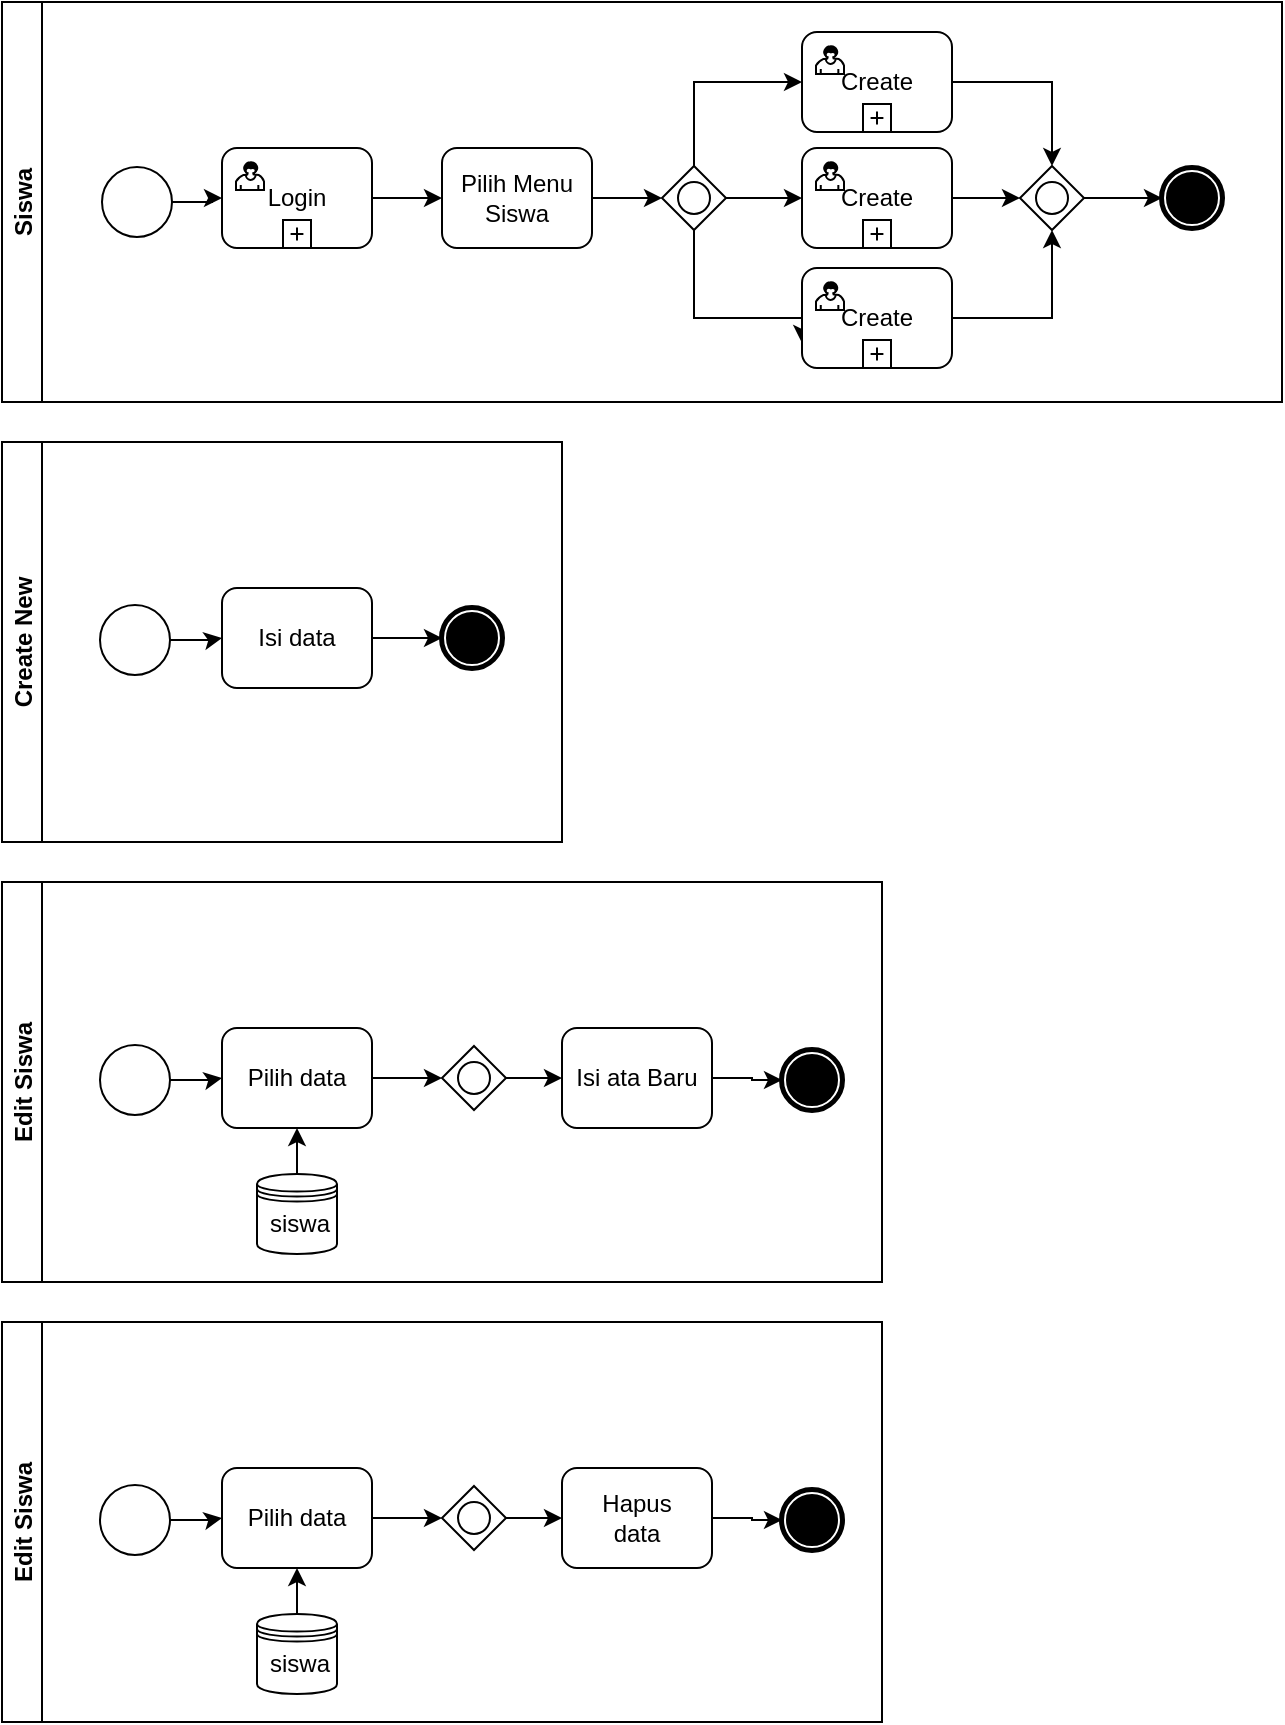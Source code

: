 <mxfile version="13.5.3" type="device"><diagram id="PF1OTCMfoTVUJqYaWVPQ" name="Page-1"><mxGraphModel dx="1185" dy="667" grid="1" gridSize="10" guides="1" tooltips="1" connect="1" arrows="1" fold="1" page="1" pageScale="1" pageWidth="850" pageHeight="1100" math="0" shadow="0"><root><mxCell id="0"/><mxCell id="1" parent="0"/><mxCell id="TYkS9PapGaxbdp203pg7-1" value="Siswa" style="swimlane;startSize=20;horizontal=0;" vertex="1" parent="1"><mxGeometry width="640" height="200" as="geometry"/></mxCell><mxCell id="TYkS9PapGaxbdp203pg7-31" style="edgeStyle=orthogonalEdgeStyle;rounded=0;orthogonalLoop=1;jettySize=auto;html=1;" edge="1" parent="TYkS9PapGaxbdp203pg7-1" source="TYkS9PapGaxbdp203pg7-2" target="TYkS9PapGaxbdp203pg7-3"><mxGeometry relative="1" as="geometry"/></mxCell><mxCell id="TYkS9PapGaxbdp203pg7-2" value="" style="shape=mxgraph.bpmn.shape;html=1;verticalLabelPosition=bottom;labelBackgroundColor=#ffffff;verticalAlign=top;align=center;perimeter=ellipsePerimeter;outlineConnect=0;outline=standard;symbol=general;" vertex="1" parent="TYkS9PapGaxbdp203pg7-1"><mxGeometry x="50" y="82.5" width="35" height="35" as="geometry"/></mxCell><mxCell id="TYkS9PapGaxbdp203pg7-32" style="edgeStyle=orthogonalEdgeStyle;rounded=0;orthogonalLoop=1;jettySize=auto;html=1;" edge="1" parent="TYkS9PapGaxbdp203pg7-1" source="TYkS9PapGaxbdp203pg7-3" target="TYkS9PapGaxbdp203pg7-6"><mxGeometry relative="1" as="geometry"/></mxCell><mxCell id="TYkS9PapGaxbdp203pg7-3" value="Login" style="html=1;whiteSpace=wrap;rounded=1;dropTarget=0;" vertex="1" parent="TYkS9PapGaxbdp203pg7-1"><mxGeometry x="110" y="73" width="75" height="50" as="geometry"/></mxCell><mxCell id="TYkS9PapGaxbdp203pg7-4" value="" style="html=1;shape=mxgraph.bpmn.user_task;outlineConnect=0;" vertex="1" parent="TYkS9PapGaxbdp203pg7-3"><mxGeometry width="14" height="14" relative="1" as="geometry"><mxPoint x="7" y="7" as="offset"/></mxGeometry></mxCell><mxCell id="TYkS9PapGaxbdp203pg7-5" value="" style="html=1;shape=plus;outlineConnect=0;" vertex="1" parent="TYkS9PapGaxbdp203pg7-3"><mxGeometry x="0.5" y="1" width="14" height="14" relative="1" as="geometry"><mxPoint x="-7" y="-14" as="offset"/></mxGeometry></mxCell><mxCell id="TYkS9PapGaxbdp203pg7-33" style="edgeStyle=orthogonalEdgeStyle;rounded=0;orthogonalLoop=1;jettySize=auto;html=1;entryX=0;entryY=0.5;entryDx=0;entryDy=0;" edge="1" parent="TYkS9PapGaxbdp203pg7-1" source="TYkS9PapGaxbdp203pg7-6" target="TYkS9PapGaxbdp203pg7-17"><mxGeometry relative="1" as="geometry"/></mxCell><mxCell id="TYkS9PapGaxbdp203pg7-6" value="Pilih Menu Siswa" style="shape=ext;rounded=1;html=1;whiteSpace=wrap;" vertex="1" parent="TYkS9PapGaxbdp203pg7-1"><mxGeometry x="220" y="73" width="75" height="50" as="geometry"/></mxCell><mxCell id="TYkS9PapGaxbdp203pg7-34" style="edgeStyle=orthogonalEdgeStyle;rounded=0;orthogonalLoop=1;jettySize=auto;html=1;entryX=0;entryY=0.5;entryDx=0;entryDy=0;" edge="1" parent="TYkS9PapGaxbdp203pg7-1" source="TYkS9PapGaxbdp203pg7-17" target="TYkS9PapGaxbdp203pg7-18"><mxGeometry relative="1" as="geometry"><Array as="points"><mxPoint x="346" y="40"/></Array></mxGeometry></mxCell><mxCell id="TYkS9PapGaxbdp203pg7-35" style="edgeStyle=orthogonalEdgeStyle;rounded=0;orthogonalLoop=1;jettySize=auto;html=1;" edge="1" parent="TYkS9PapGaxbdp203pg7-1" source="TYkS9PapGaxbdp203pg7-17" target="TYkS9PapGaxbdp203pg7-21"><mxGeometry relative="1" as="geometry"/></mxCell><mxCell id="TYkS9PapGaxbdp203pg7-36" style="edgeStyle=orthogonalEdgeStyle;rounded=0;orthogonalLoop=1;jettySize=auto;html=1;entryX=0;entryY=0.75;entryDx=0;entryDy=0;" edge="1" parent="TYkS9PapGaxbdp203pg7-1" source="TYkS9PapGaxbdp203pg7-17" target="TYkS9PapGaxbdp203pg7-25"><mxGeometry relative="1" as="geometry"><Array as="points"><mxPoint x="346" y="158"/><mxPoint x="400" y="158"/></Array></mxGeometry></mxCell><mxCell id="TYkS9PapGaxbdp203pg7-17" value="" style="shape=mxgraph.bpmn.shape;html=1;verticalLabelPosition=bottom;labelBackgroundColor=#ffffff;verticalAlign=top;align=center;perimeter=rhombusPerimeter;background=gateway;outlineConnect=0;outline=standard;symbol=general;" vertex="1" parent="TYkS9PapGaxbdp203pg7-1"><mxGeometry x="330" y="82" width="32" height="32" as="geometry"/></mxCell><mxCell id="TYkS9PapGaxbdp203pg7-39" style="edgeStyle=orthogonalEdgeStyle;rounded=0;orthogonalLoop=1;jettySize=auto;html=1;entryX=0.5;entryY=0;entryDx=0;entryDy=0;" edge="1" parent="TYkS9PapGaxbdp203pg7-1" source="TYkS9PapGaxbdp203pg7-18" target="TYkS9PapGaxbdp203pg7-29"><mxGeometry relative="1" as="geometry"/></mxCell><mxCell id="TYkS9PapGaxbdp203pg7-18" value="Create" style="html=1;whiteSpace=wrap;rounded=1;dropTarget=0;" vertex="1" parent="TYkS9PapGaxbdp203pg7-1"><mxGeometry x="400" y="15" width="75" height="50" as="geometry"/></mxCell><mxCell id="TYkS9PapGaxbdp203pg7-19" value="" style="html=1;shape=mxgraph.bpmn.user_task;outlineConnect=0;" vertex="1" parent="TYkS9PapGaxbdp203pg7-18"><mxGeometry width="14" height="14" relative="1" as="geometry"><mxPoint x="7" y="7" as="offset"/></mxGeometry></mxCell><mxCell id="TYkS9PapGaxbdp203pg7-20" value="" style="html=1;shape=plus;outlineConnect=0;" vertex="1" parent="TYkS9PapGaxbdp203pg7-18"><mxGeometry x="0.5" y="1" width="14" height="14" relative="1" as="geometry"><mxPoint x="-7" y="-14" as="offset"/></mxGeometry></mxCell><mxCell id="TYkS9PapGaxbdp203pg7-38" style="edgeStyle=orthogonalEdgeStyle;rounded=0;orthogonalLoop=1;jettySize=auto;html=1;entryX=0;entryY=0.5;entryDx=0;entryDy=0;" edge="1" parent="TYkS9PapGaxbdp203pg7-1" source="TYkS9PapGaxbdp203pg7-21" target="TYkS9PapGaxbdp203pg7-29"><mxGeometry relative="1" as="geometry"/></mxCell><mxCell id="TYkS9PapGaxbdp203pg7-21" value="Create" style="html=1;whiteSpace=wrap;rounded=1;dropTarget=0;" vertex="1" parent="TYkS9PapGaxbdp203pg7-1"><mxGeometry x="400" y="73" width="75" height="50" as="geometry"/></mxCell><mxCell id="TYkS9PapGaxbdp203pg7-22" value="" style="html=1;shape=mxgraph.bpmn.user_task;outlineConnect=0;" vertex="1" parent="TYkS9PapGaxbdp203pg7-21"><mxGeometry width="14" height="14" relative="1" as="geometry"><mxPoint x="7" y="7" as="offset"/></mxGeometry></mxCell><mxCell id="TYkS9PapGaxbdp203pg7-23" value="" style="html=1;shape=plus;outlineConnect=0;" vertex="1" parent="TYkS9PapGaxbdp203pg7-21"><mxGeometry x="0.5" y="1" width="14" height="14" relative="1" as="geometry"><mxPoint x="-7" y="-14" as="offset"/></mxGeometry></mxCell><mxCell id="TYkS9PapGaxbdp203pg7-40" style="edgeStyle=orthogonalEdgeStyle;rounded=0;orthogonalLoop=1;jettySize=auto;html=1;entryX=0.5;entryY=1;entryDx=0;entryDy=0;" edge="1" parent="TYkS9PapGaxbdp203pg7-1" source="TYkS9PapGaxbdp203pg7-25" target="TYkS9PapGaxbdp203pg7-29"><mxGeometry relative="1" as="geometry"/></mxCell><mxCell id="TYkS9PapGaxbdp203pg7-25" value="Create" style="html=1;whiteSpace=wrap;rounded=1;dropTarget=0;" vertex="1" parent="TYkS9PapGaxbdp203pg7-1"><mxGeometry x="400" y="133" width="75" height="50" as="geometry"/></mxCell><mxCell id="TYkS9PapGaxbdp203pg7-26" value="" style="html=1;shape=mxgraph.bpmn.user_task;outlineConnect=0;" vertex="1" parent="TYkS9PapGaxbdp203pg7-25"><mxGeometry width="14" height="14" relative="1" as="geometry"><mxPoint x="7" y="7" as="offset"/></mxGeometry></mxCell><mxCell id="TYkS9PapGaxbdp203pg7-27" value="" style="html=1;shape=plus;outlineConnect=0;" vertex="1" parent="TYkS9PapGaxbdp203pg7-25"><mxGeometry x="0.5" y="1" width="14" height="14" relative="1" as="geometry"><mxPoint x="-7" y="-14" as="offset"/></mxGeometry></mxCell><mxCell id="TYkS9PapGaxbdp203pg7-41" style="edgeStyle=orthogonalEdgeStyle;rounded=0;orthogonalLoop=1;jettySize=auto;html=1;" edge="1" parent="TYkS9PapGaxbdp203pg7-1" source="TYkS9PapGaxbdp203pg7-29" target="TYkS9PapGaxbdp203pg7-30"><mxGeometry relative="1" as="geometry"/></mxCell><mxCell id="TYkS9PapGaxbdp203pg7-29" value="" style="shape=mxgraph.bpmn.shape;html=1;verticalLabelPosition=bottom;labelBackgroundColor=#ffffff;verticalAlign=top;align=center;perimeter=rhombusPerimeter;background=gateway;outlineConnect=0;outline=standard;symbol=general;" vertex="1" parent="TYkS9PapGaxbdp203pg7-1"><mxGeometry x="509" y="82" width="32" height="32" as="geometry"/></mxCell><mxCell id="TYkS9PapGaxbdp203pg7-30" value="" style="shape=mxgraph.bpmn.shape;html=1;verticalLabelPosition=bottom;labelBackgroundColor=#ffffff;verticalAlign=top;align=center;perimeter=ellipsePerimeter;outlineConnect=0;outline=end;symbol=terminate;" vertex="1" parent="TYkS9PapGaxbdp203pg7-1"><mxGeometry x="580" y="83" width="30" height="30" as="geometry"/></mxCell><mxCell id="TYkS9PapGaxbdp203pg7-42" value="Create New" style="swimlane;startSize=20;horizontal=0;" vertex="1" parent="1"><mxGeometry y="220" width="280" height="200" as="geometry"/></mxCell><mxCell id="TYkS9PapGaxbdp203pg7-76" style="edgeStyle=orthogonalEdgeStyle;rounded=0;orthogonalLoop=1;jettySize=auto;html=1;" edge="1" parent="TYkS9PapGaxbdp203pg7-42" source="TYkS9PapGaxbdp203pg7-44"><mxGeometry relative="1" as="geometry"><mxPoint x="110" y="98" as="targetPoint"/></mxGeometry></mxCell><mxCell id="TYkS9PapGaxbdp203pg7-44" value="" style="shape=mxgraph.bpmn.shape;html=1;verticalLabelPosition=bottom;labelBackgroundColor=#ffffff;verticalAlign=top;align=center;perimeter=ellipsePerimeter;outlineConnect=0;outline=standard;symbol=general;" vertex="1" parent="TYkS9PapGaxbdp203pg7-42"><mxGeometry x="49" y="81.5" width="35" height="35" as="geometry"/></mxCell><mxCell id="TYkS9PapGaxbdp203pg7-69" value="" style="shape=mxgraph.bpmn.shape;html=1;verticalLabelPosition=bottom;labelBackgroundColor=#ffffff;verticalAlign=top;align=center;perimeter=ellipsePerimeter;outlineConnect=0;outline=end;symbol=terminate;" vertex="1" parent="TYkS9PapGaxbdp203pg7-42"><mxGeometry x="220" y="83" width="30" height="30" as="geometry"/></mxCell><mxCell id="TYkS9PapGaxbdp203pg7-77" style="edgeStyle=orthogonalEdgeStyle;rounded=0;orthogonalLoop=1;jettySize=auto;html=1;entryX=0;entryY=0.5;entryDx=0;entryDy=0;" edge="1" parent="TYkS9PapGaxbdp203pg7-42" target="TYkS9PapGaxbdp203pg7-69"><mxGeometry relative="1" as="geometry"><mxPoint x="185" y="98" as="sourcePoint"/></mxGeometry></mxCell><mxCell id="TYkS9PapGaxbdp203pg7-86" value="Isi data" style="shape=ext;rounded=1;html=1;whiteSpace=wrap;" vertex="1" parent="TYkS9PapGaxbdp203pg7-42"><mxGeometry x="110" y="73" width="75" height="50" as="geometry"/></mxCell><mxCell id="TYkS9PapGaxbdp203pg7-78" value="Edit Siswa" style="swimlane;startSize=20;horizontal=0;" vertex="1" parent="1"><mxGeometry y="440" width="440" height="200" as="geometry"/></mxCell><mxCell id="TYkS9PapGaxbdp203pg7-79" style="edgeStyle=orthogonalEdgeStyle;rounded=0;orthogonalLoop=1;jettySize=auto;html=1;" edge="1" parent="TYkS9PapGaxbdp203pg7-78" source="TYkS9PapGaxbdp203pg7-80"><mxGeometry relative="1" as="geometry"><mxPoint x="110" y="98" as="targetPoint"/></mxGeometry></mxCell><mxCell id="TYkS9PapGaxbdp203pg7-80" value="" style="shape=mxgraph.bpmn.shape;html=1;verticalLabelPosition=bottom;labelBackgroundColor=#ffffff;verticalAlign=top;align=center;perimeter=ellipsePerimeter;outlineConnect=0;outline=standard;symbol=general;" vertex="1" parent="TYkS9PapGaxbdp203pg7-78"><mxGeometry x="49" y="81.5" width="35" height="35" as="geometry"/></mxCell><mxCell id="TYkS9PapGaxbdp203pg7-81" value="" style="shape=mxgraph.bpmn.shape;html=1;verticalLabelPosition=bottom;labelBackgroundColor=#ffffff;verticalAlign=top;align=center;perimeter=ellipsePerimeter;outlineConnect=0;outline=end;symbol=terminate;" vertex="1" parent="TYkS9PapGaxbdp203pg7-78"><mxGeometry x="390" y="84" width="30" height="30" as="geometry"/></mxCell><mxCell id="TYkS9PapGaxbdp203pg7-91" style="edgeStyle=orthogonalEdgeStyle;rounded=0;orthogonalLoop=1;jettySize=auto;html=1;" edge="1" parent="TYkS9PapGaxbdp203pg7-78" source="TYkS9PapGaxbdp203pg7-87" target="TYkS9PapGaxbdp203pg7-89"><mxGeometry relative="1" as="geometry"/></mxCell><mxCell id="TYkS9PapGaxbdp203pg7-87" value="Pilih data" style="shape=ext;rounded=1;html=1;whiteSpace=wrap;" vertex="1" parent="TYkS9PapGaxbdp203pg7-78"><mxGeometry x="110" y="73" width="75" height="50" as="geometry"/></mxCell><mxCell id="TYkS9PapGaxbdp203pg7-92" style="edgeStyle=orthogonalEdgeStyle;rounded=0;orthogonalLoop=1;jettySize=auto;html=1;" edge="1" parent="TYkS9PapGaxbdp203pg7-78" source="TYkS9PapGaxbdp203pg7-89" target="TYkS9PapGaxbdp203pg7-90"><mxGeometry relative="1" as="geometry"/></mxCell><mxCell id="TYkS9PapGaxbdp203pg7-89" value="" style="shape=mxgraph.bpmn.shape;html=1;verticalLabelPosition=bottom;labelBackgroundColor=#ffffff;verticalAlign=top;align=center;perimeter=rhombusPerimeter;background=gateway;outlineConnect=0;outline=standard;symbol=general;" vertex="1" parent="TYkS9PapGaxbdp203pg7-78"><mxGeometry x="220" y="82" width="32" height="32" as="geometry"/></mxCell><mxCell id="TYkS9PapGaxbdp203pg7-93" style="edgeStyle=orthogonalEdgeStyle;rounded=0;orthogonalLoop=1;jettySize=auto;html=1;entryX=0;entryY=0.5;entryDx=0;entryDy=0;" edge="1" parent="TYkS9PapGaxbdp203pg7-78" source="TYkS9PapGaxbdp203pg7-90" target="TYkS9PapGaxbdp203pg7-81"><mxGeometry relative="1" as="geometry"/></mxCell><mxCell id="TYkS9PapGaxbdp203pg7-90" value="Isi ata Baru" style="shape=ext;rounded=1;html=1;whiteSpace=wrap;" vertex="1" parent="TYkS9PapGaxbdp203pg7-78"><mxGeometry x="280" y="73" width="75" height="50" as="geometry"/></mxCell><mxCell id="TYkS9PapGaxbdp203pg7-94" value="" style="shape=datastore;whiteSpace=wrap;html=1;" vertex="1" parent="TYkS9PapGaxbdp203pg7-78"><mxGeometry x="127.5" y="146" width="40" height="40" as="geometry"/></mxCell><mxCell id="TYkS9PapGaxbdp203pg7-97" style="edgeStyle=orthogonalEdgeStyle;rounded=0;orthogonalLoop=1;jettySize=auto;html=1;entryX=0.5;entryY=1;entryDx=0;entryDy=0;" edge="1" parent="TYkS9PapGaxbdp203pg7-78" source="TYkS9PapGaxbdp203pg7-94" target="TYkS9PapGaxbdp203pg7-87"><mxGeometry relative="1" as="geometry"/></mxCell><mxCell id="TYkS9PapGaxbdp203pg7-95" value="siswa" style="text;html=1;strokeColor=none;fillColor=none;align=center;verticalAlign=middle;whiteSpace=wrap;rounded=0;" vertex="1" parent="TYkS9PapGaxbdp203pg7-78"><mxGeometry x="128.5" y="161" width="40" height="20" as="geometry"/></mxCell><mxCell id="TYkS9PapGaxbdp203pg7-99" value="Edit Siswa" style="swimlane;startSize=20;horizontal=0;" vertex="1" parent="1"><mxGeometry y="660" width="440" height="200" as="geometry"/></mxCell><mxCell id="TYkS9PapGaxbdp203pg7-100" style="edgeStyle=orthogonalEdgeStyle;rounded=0;orthogonalLoop=1;jettySize=auto;html=1;" edge="1" parent="TYkS9PapGaxbdp203pg7-99" source="TYkS9PapGaxbdp203pg7-101"><mxGeometry relative="1" as="geometry"><mxPoint x="110" y="98" as="targetPoint"/></mxGeometry></mxCell><mxCell id="TYkS9PapGaxbdp203pg7-101" value="" style="shape=mxgraph.bpmn.shape;html=1;verticalLabelPosition=bottom;labelBackgroundColor=#ffffff;verticalAlign=top;align=center;perimeter=ellipsePerimeter;outlineConnect=0;outline=standard;symbol=general;" vertex="1" parent="TYkS9PapGaxbdp203pg7-99"><mxGeometry x="49" y="81.5" width="35" height="35" as="geometry"/></mxCell><mxCell id="TYkS9PapGaxbdp203pg7-102" value="" style="shape=mxgraph.bpmn.shape;html=1;verticalLabelPosition=bottom;labelBackgroundColor=#ffffff;verticalAlign=top;align=center;perimeter=ellipsePerimeter;outlineConnect=0;outline=end;symbol=terminate;" vertex="1" parent="TYkS9PapGaxbdp203pg7-99"><mxGeometry x="390" y="84" width="30" height="30" as="geometry"/></mxCell><mxCell id="TYkS9PapGaxbdp203pg7-103" style="edgeStyle=orthogonalEdgeStyle;rounded=0;orthogonalLoop=1;jettySize=auto;html=1;" edge="1" parent="TYkS9PapGaxbdp203pg7-99" source="TYkS9PapGaxbdp203pg7-104" target="TYkS9PapGaxbdp203pg7-106"><mxGeometry relative="1" as="geometry"/></mxCell><mxCell id="TYkS9PapGaxbdp203pg7-104" value="Pilih data" style="shape=ext;rounded=1;html=1;whiteSpace=wrap;" vertex="1" parent="TYkS9PapGaxbdp203pg7-99"><mxGeometry x="110" y="73" width="75" height="50" as="geometry"/></mxCell><mxCell id="TYkS9PapGaxbdp203pg7-105" style="edgeStyle=orthogonalEdgeStyle;rounded=0;orthogonalLoop=1;jettySize=auto;html=1;" edge="1" parent="TYkS9PapGaxbdp203pg7-99" source="TYkS9PapGaxbdp203pg7-106" target="TYkS9PapGaxbdp203pg7-108"><mxGeometry relative="1" as="geometry"/></mxCell><mxCell id="TYkS9PapGaxbdp203pg7-106" value="" style="shape=mxgraph.bpmn.shape;html=1;verticalLabelPosition=bottom;labelBackgroundColor=#ffffff;verticalAlign=top;align=center;perimeter=rhombusPerimeter;background=gateway;outlineConnect=0;outline=standard;symbol=general;" vertex="1" parent="TYkS9PapGaxbdp203pg7-99"><mxGeometry x="220" y="82" width="32" height="32" as="geometry"/></mxCell><mxCell id="TYkS9PapGaxbdp203pg7-107" style="edgeStyle=orthogonalEdgeStyle;rounded=0;orthogonalLoop=1;jettySize=auto;html=1;entryX=0;entryY=0.5;entryDx=0;entryDy=0;" edge="1" parent="TYkS9PapGaxbdp203pg7-99" source="TYkS9PapGaxbdp203pg7-108" target="TYkS9PapGaxbdp203pg7-102"><mxGeometry relative="1" as="geometry"/></mxCell><mxCell id="TYkS9PapGaxbdp203pg7-108" value="Hapus&lt;br&gt;data" style="shape=ext;rounded=1;html=1;whiteSpace=wrap;" vertex="1" parent="TYkS9PapGaxbdp203pg7-99"><mxGeometry x="280" y="73" width="75" height="50" as="geometry"/></mxCell><mxCell id="TYkS9PapGaxbdp203pg7-109" value="" style="shape=datastore;whiteSpace=wrap;html=1;" vertex="1" parent="TYkS9PapGaxbdp203pg7-99"><mxGeometry x="127.5" y="146" width="40" height="40" as="geometry"/></mxCell><mxCell id="TYkS9PapGaxbdp203pg7-110" style="edgeStyle=orthogonalEdgeStyle;rounded=0;orthogonalLoop=1;jettySize=auto;html=1;entryX=0.5;entryY=1;entryDx=0;entryDy=0;" edge="1" parent="TYkS9PapGaxbdp203pg7-99" source="TYkS9PapGaxbdp203pg7-109" target="TYkS9PapGaxbdp203pg7-104"><mxGeometry relative="1" as="geometry"/></mxCell><mxCell id="TYkS9PapGaxbdp203pg7-111" value="siswa" style="text;html=1;strokeColor=none;fillColor=none;align=center;verticalAlign=middle;whiteSpace=wrap;rounded=0;" vertex="1" parent="TYkS9PapGaxbdp203pg7-99"><mxGeometry x="128.5" y="161" width="40" height="20" as="geometry"/></mxCell></root></mxGraphModel></diagram></mxfile>